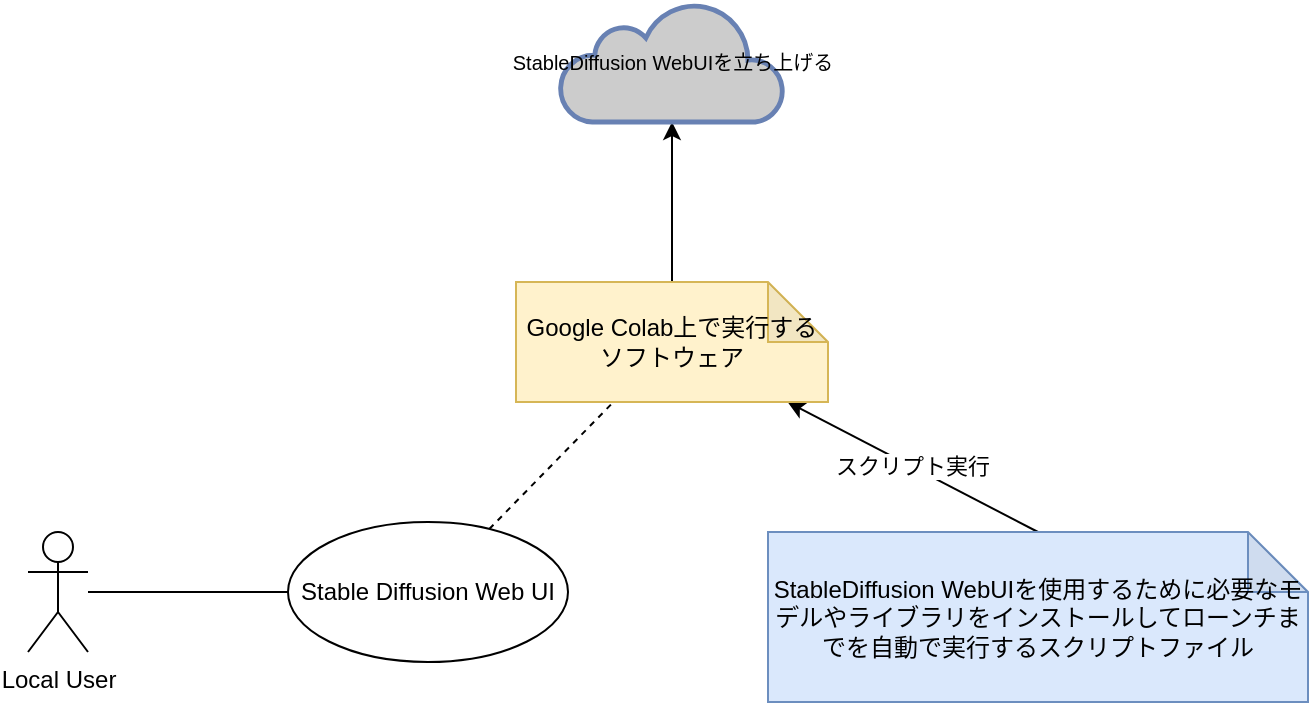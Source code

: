 <mxfile>
    <diagram id="lAlGC6vort1JiFW-hDV1" name="ページ1">
        <mxGraphModel dx="1311" dy="488" grid="1" gridSize="10" guides="1" tooltips="1" connect="1" arrows="1" fold="1" page="1" pageScale="1" pageWidth="827" pageHeight="1169" math="0" shadow="0">
            <root>
                <mxCell id="0"/>
                <mxCell id="1" parent="0"/>
                <mxCell id="6" style="edgeStyle=none;html=1;entryX=0;entryY=0.5;entryDx=0;entryDy=0;strokeColor=default;rounded=0;startArrow=none;startFill=0;endArrow=none;endFill=0;" edge="1" parent="1" source="2" target="3">
                    <mxGeometry relative="1" as="geometry"/>
                </mxCell>
                <mxCell id="2" value="Local User" style="shape=umlActor;verticalLabelPosition=bottom;verticalAlign=top;html=1;" vertex="1" parent="1">
                    <mxGeometry x="94" y="315" width="30" height="60" as="geometry"/>
                </mxCell>
                <mxCell id="8" style="edgeStyle=none;rounded=0;html=1;strokeColor=default;startArrow=none;startFill=0;endArrow=none;endFill=0;dashed=1;" edge="1" parent="1" source="3" target="7">
                    <mxGeometry relative="1" as="geometry"/>
                </mxCell>
                <mxCell id="3" value="Stable Diffusion Web UI" style="ellipse;whiteSpace=wrap;html=1;" vertex="1" parent="1">
                    <mxGeometry x="224" y="310" width="140" height="70" as="geometry"/>
                </mxCell>
                <mxCell id="10" value="スクリプト実行" style="edgeStyle=none;rounded=0;html=1;entryX=0.5;entryY=0;entryDx=0;entryDy=0;entryPerimeter=0;strokeColor=default;startArrow=classic;startFill=1;endArrow=none;endFill=0;" edge="1" parent="1" source="7" target="9">
                    <mxGeometry relative="1" as="geometry"/>
                </mxCell>
                <mxCell id="12" style="edgeStyle=none;rounded=0;html=1;entryX=0.5;entryY=1;entryDx=0;entryDy=0;entryPerimeter=0;strokeColor=default;startArrow=none;startFill=0;endArrow=classic;endFill=1;" edge="1" parent="1" source="7">
                    <mxGeometry relative="1" as="geometry">
                        <mxPoint x="416.0" y="110" as="targetPoint"/>
                    </mxGeometry>
                </mxCell>
                <mxCell id="7" value="Google Colab上で実行するソフトウェア" style="shape=note;whiteSpace=wrap;html=1;backgroundOutline=1;darkOpacity=0.05;fillColor=#fff2cc;strokeColor=#d6b656;" vertex="1" parent="1">
                    <mxGeometry x="338" y="190" width="156" height="60" as="geometry"/>
                </mxCell>
                <mxCell id="9" value="StableDiffusion WebUIを使用するために必要なモデルやライブラリをインストールしてローンチまでを自動で実行するスクリプトファイル" style="shape=note;whiteSpace=wrap;html=1;backgroundOutline=1;darkOpacity=0.05;fillColor=#dae8fc;strokeColor=#6c8ebf;" vertex="1" parent="1">
                    <mxGeometry x="464" y="315" width="270" height="85" as="geometry"/>
                </mxCell>
                <mxCell id="13" value="&lt;font color=&quot;#000000&quot; style=&quot;font-size: 10px;&quot;&gt;StableDiffusion WebUIを立ち上げる&lt;/font&gt;" style="html=1;outlineConnect=0;fillColor=#CCCCCC;strokeColor=#6881B3;gradientColor=none;gradientDirection=north;strokeWidth=2;shape=mxgraph.networks.cloud;fontColor=#ffffff;align=center;" vertex="1" parent="1">
                    <mxGeometry x="360" y="50" width="112" height="60" as="geometry"/>
                </mxCell>
            </root>
        </mxGraphModel>
    </diagram>
</mxfile>